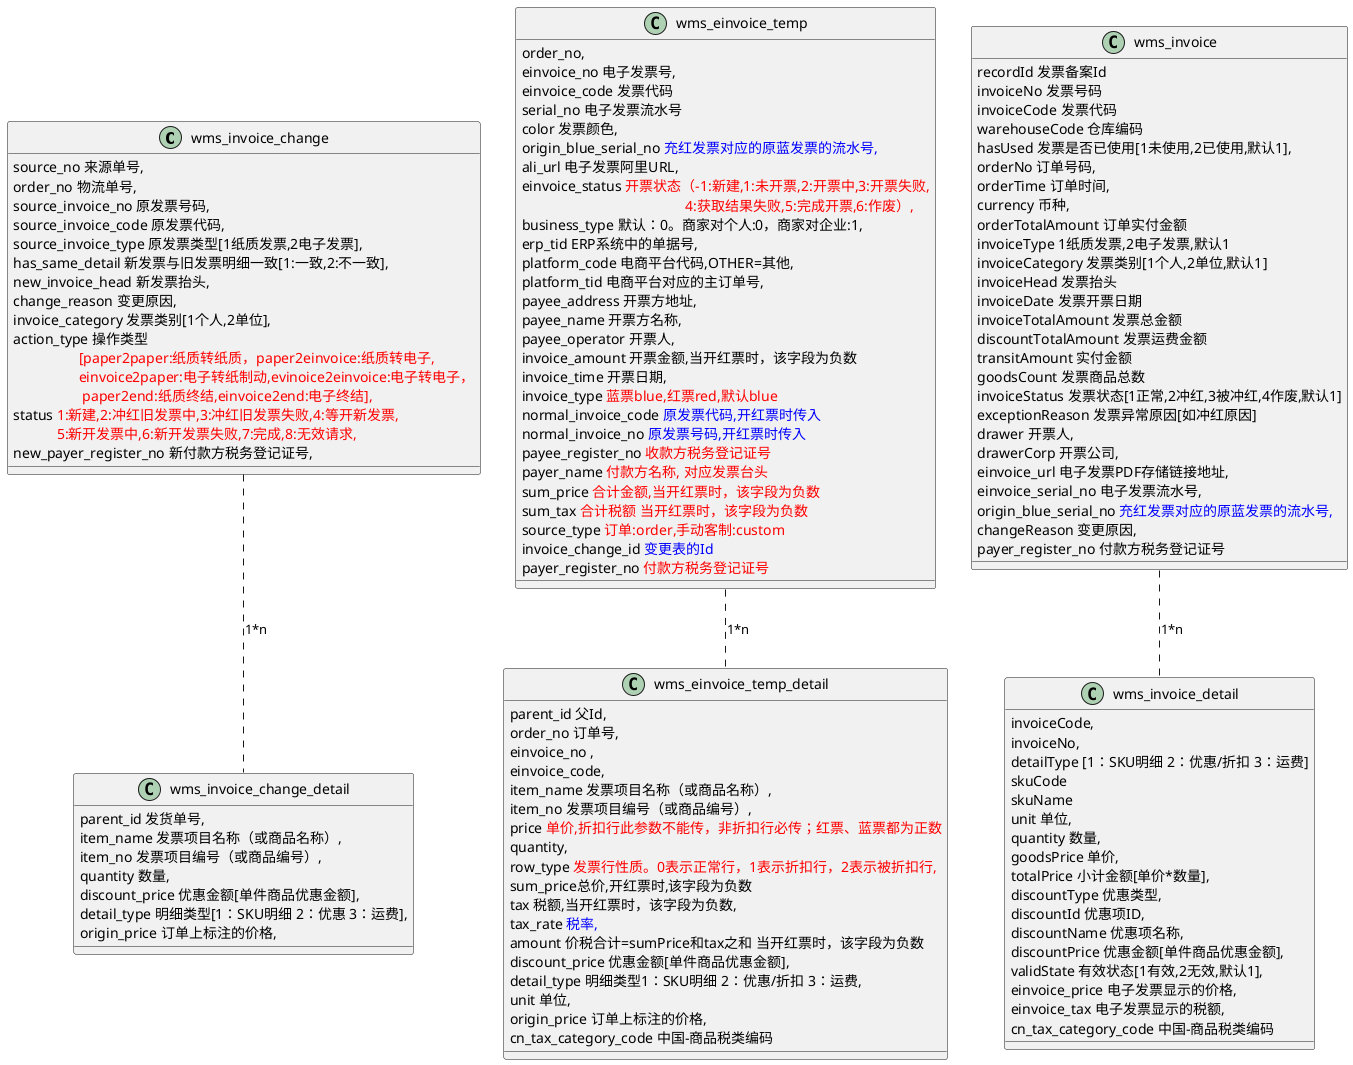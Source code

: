 @startuml

class wms_invoice_change{
    source_no 来源单号,
    order_no 物流单号,
    source_invoice_no 原发票号码,
    source_invoice_code 原发票代码,
    source_invoice_type 原发票类型[1纸质发票,2电子发票],
    has_same_detail 新发票与旧发票明细一致[1:一致,2:不一致],
    new_invoice_head 新发票抬头,
    change_reason 变更原因,
    invoice_category 发票类别[1个人,2单位],
    action_type 操作类型\n                  <font color=red>[paper2paper:纸质转纸质，paper2einvoice:纸质转电子,\n                  <font color=red>einvoice2paper:电子转纸制动,evinoice2einvoice:电子转电子，\n                   <font color=red>paper2end:纸质终结,einvoice2end:电子终结],
    status <font color=red>1:新建,2:冲红旧发票中,3:冲红旧发票失败,4:等开新发票,\n            <font color=red>5:新开发票中,6:新开发票失败,7:完成,8:无效请求,
    new_payer_register_no 新付款方税务登记证号,
}
class wms_invoice_change_detail{
    parent_id 发货单号,
    item_name 发票项目名称（或商品名称）,
    item_no 发票项目编号（或商品编号）,
    quantity 数量,
    discount_price 优惠金额[单件商品优惠金额],
    detail_type 明细类型[1：SKU明细 2：优惠 3：运费],
    origin_price 订单上标注的价格,
}

class wms_einvoice_temp{
    order_no,
    einvoice_no 电子发票号,
    einvoice_code 发票代码
    serial_no 电子发票流水号
    color 发票颜色,
    origin_blue_serial_no <font color=blue>充红发票对应的原蓝发票的流水号,
    ali_url 电子发票阿里URL,
    einvoice_status <font color=red>开票状态（-1:新建,1:未开票,2:开票中,3:开票失败,\n                                             <font color=red>4:获取结果失败,5:完成开票,6:作废）,
    business_type 默认：0。商家对个人:0，商家对企业:1,
    erp_tid ERP系统中的单据号,
    platform_code 电商平台代码,OTHER=其他,
    platform_tid 电商平台对应的主订单号,
    payee_address 开票方地址,
    payee_name 开票方名称,
    payee_operator 开票人,
    invoice_amount 开票金额,当开红票时，该字段为负数
    invoice_time 开票日期,
    invoice_type <font color=red>蓝票blue,红票red,默认blue
    normal_invoice_code <font color=blue>原发票代码,开红票时传入
    normal_invoice_no <font color=blue>原发票号码,开红票时传入
    payee_register_no <font color=red>收款方税务登记证号
    payer_name <font color=red>付款方名称, 对应发票台头
    sum_price <font color=red>合计金额,当开红票时，该字段为负数
    sum_tax <font color=red>合计税额 当开红票时，该字段为负数
    source_type <font color=red>订单:order,手动客制:custom
    invoice_change_id <font color=blue>变更表的Id
    payer_register_no <font color=red>付款方税务登记证号
}

class wms_einvoice_temp_detail{
    parent_id 父Id,
    order_no 订单号,
    einvoice_no ,
    einvoice_code,
    item_name 发票项目名称（或商品名称）,
    item_no 发票项目编号（或商品编号）,
    price <font color=red>单价,折扣行此参数不能传，非折扣行必传；红票、蓝票都为正数
    quantity,
    row_type <font color=red>发票行性质。0表示正常行，1表示折扣行，2表示被折扣行,
    sum_price总价,开红票时,该字段为负数
    tax 税额,当开红票时，该字段为负数,
    tax_rate <font color=blue>税率,
    amount 价税合计=sumPrice和tax之和 当开红票时，该字段为负数
    discount_price 优惠金额[单件商品优惠金额],
    detail_type 明细类型1：SKU明细 2：优惠/折扣 3：运费,
    unit 单位,
    origin_price 订单上标注的价格,
    cn_tax_category_code 中国-商品税类编码
}
class wms_invoice{
    recordId 发票备案Id
    invoiceNo 发票号码
    invoiceCode 发票代码
    warehouseCode 仓库编码
    hasUsed 发票是否已使用[1未使用,2已使用,默认1],
    orderNo 订单号码,
    orderTime 订单时间,
    currency 币种,
    orderTotalAmount 订单实付金额
    invoiceType 1纸质发票,2电子发票,默认1
    invoiceCategory 发票类别[1个人,2单位,默认1]
    invoiceHead 发票抬头
    invoiceDate 发票开票日期
    invoiceTotalAmount 发票总金额
    discountTotalAmount 发票运费金额
    transitAmount 实付金额
    goodsCount 发票商品总数
    invoiceStatus 发票状态[1正常,2冲红,3被冲红,4作废,默认1]
    exceptionReason 发票异常原因[如冲红原因]
    drawer 开票人,
    drawerCorp 开票公司,
    einvoice_url 电子发票PDF存储链接地址,
    einvoice_serial_no 电子发票流水号,
    origin_blue_serial_no <font color=blue>充红发票对应的原蓝发票的流水号,
    changeReason 变更原因,
    payer_register_no 付款方税务登记证号
}
class wms_invoice_detail{
    invoiceCode,
    invoiceNo,
    detailType [1：SKU明细 2：优惠/折扣 3：运费]
    skuCode
    skuName
    unit 单位,
    quantity 数量,
    goodsPrice 单价,
    totalPrice 小计金额[单价*数量],
    discountType 优惠类型,
    discountId 优惠项ID,
    discountName 优惠项名称,
    discountPrice 优惠金额[单件商品优惠金额],
    validState 有效状态[1有效,2无效,默认1],
    einvoice_price 电子发票显示的价格,
    einvoice_tax 电子发票显示的税额,
    cn_tax_category_code 中国-商品税类编码
}


wms_einvoice_temp .. wms_einvoice_temp_detail:1*n
wms_invoice .. wms_invoice_detail:1*n
wms_invoice_change .. wms_invoice_change_detail:1*n


'legend left
'    1.发货项中discountAmount为同一sku的折扣总和
'    2.所有发货项的discountAmount总和为发货单中deliveryDiscountAmount
'    3.订单中ordrTotalAmount=skuOriginAmount+shippingOriginFee-skuDiscountAmount+taxFee
'    4.deliveryAmount =  deliveryOriginAmount - deliveryDiscountAmount
'    5.deliveryOriginAmount = (originPrice * skuCount) + ...+ n
'    6.deliveryDiscountAmount = discountAmount + ...+ n
'
'end legend

@enduml